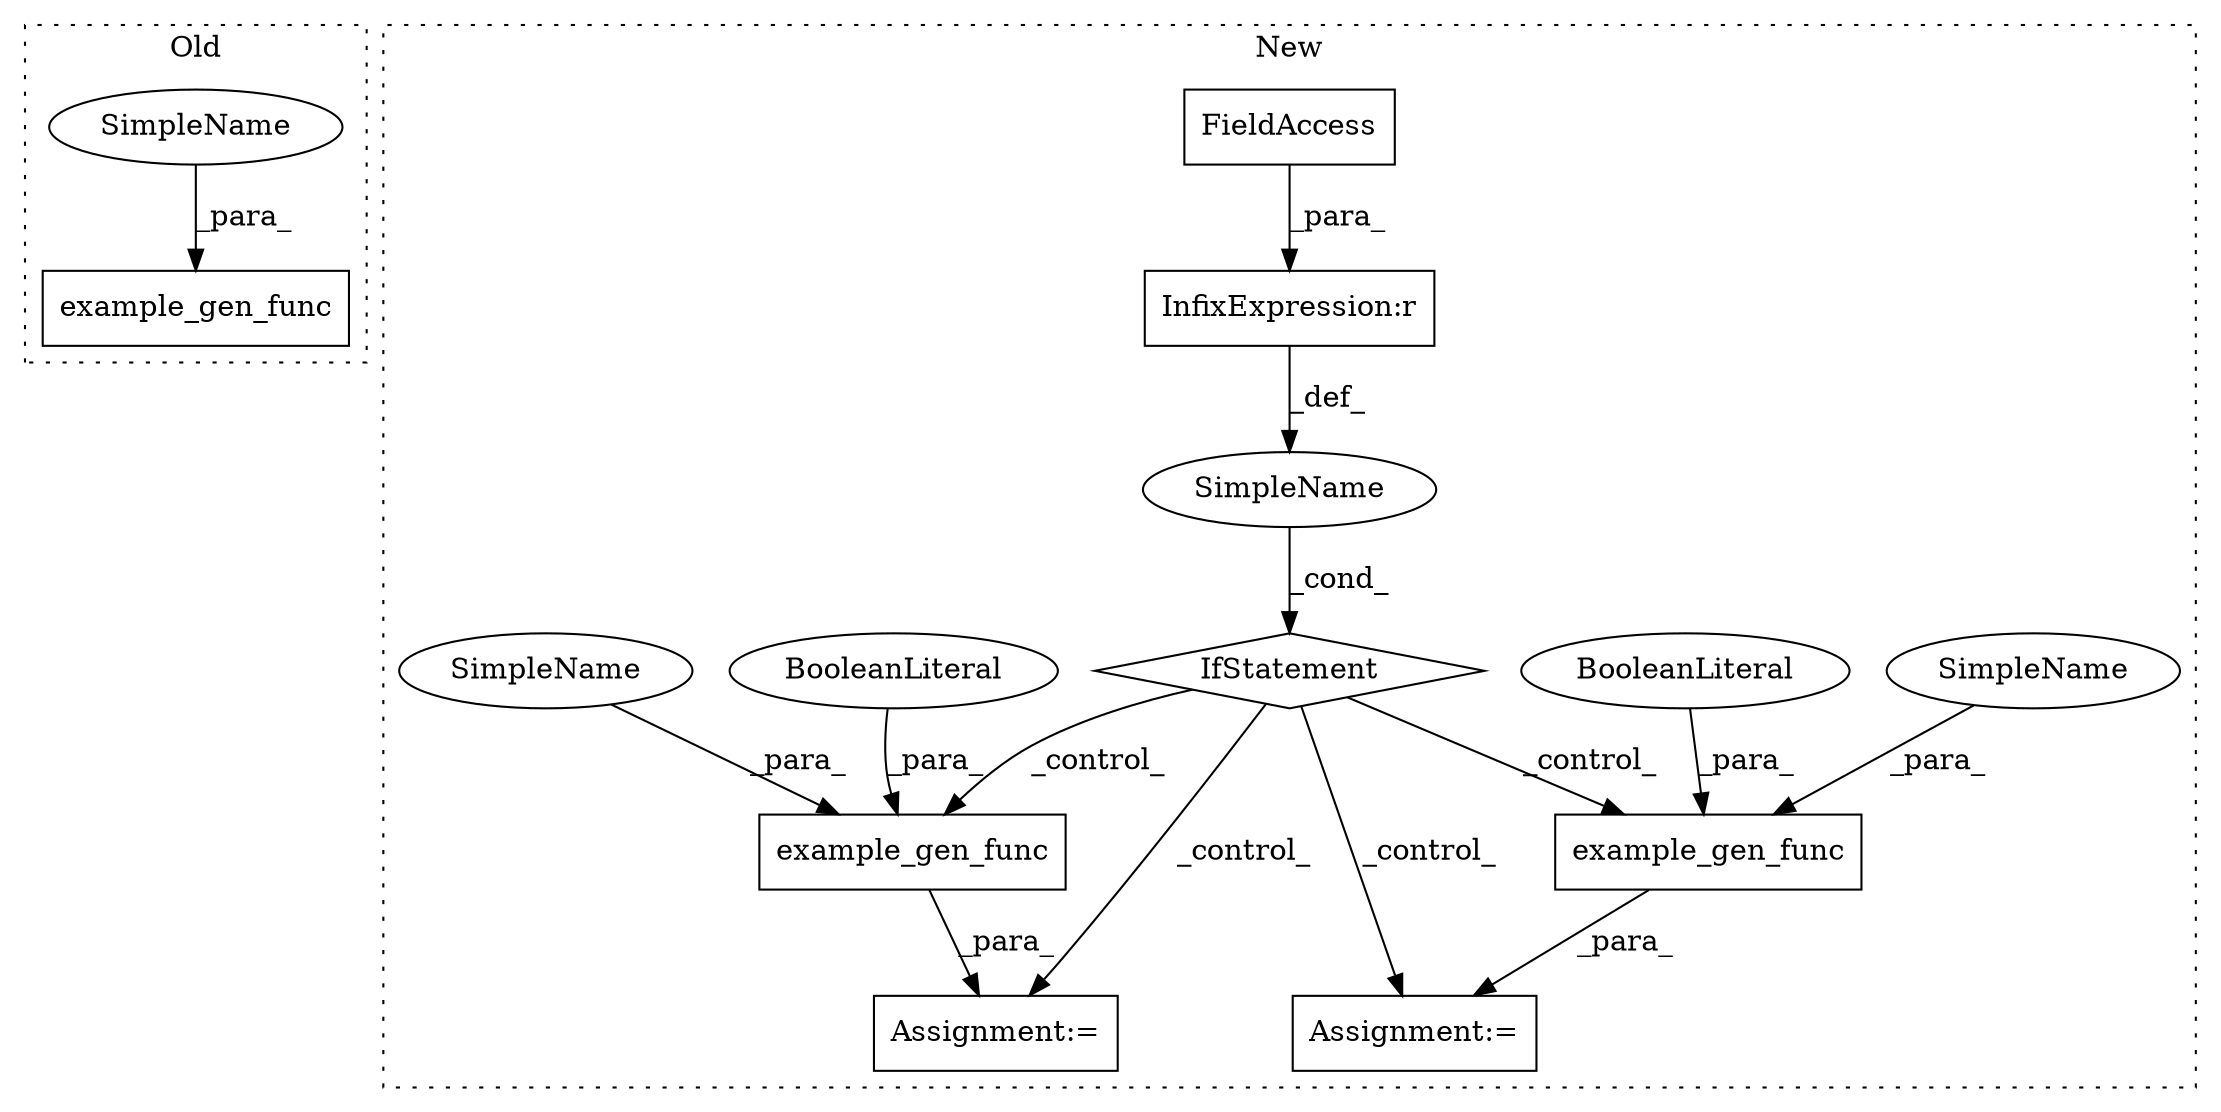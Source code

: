 digraph G {
subgraph cluster0 {
1 [label="example_gen_func" a="32" s="1138,1175" l="17,1" shape="box"];
12 [label="SimpleName" a="42" s="1155" l="4" shape="ellipse"];
label = "Old";
style="dotted";
}
subgraph cluster1 {
2 [label="example_gen_func" a="32" s="1199,1235" l="17,1" shape="box"];
3 [label="InfixExpression:r" a="27" s="1159" l="4" shape="box"];
4 [label="example_gen_func" a="32" s="1270,1296" l="17,1" shape="box"];
5 [label="FieldAccess" a="22" s="1163" l="14" shape="box"];
6 [label="BooleanLiteral" a="9" s="1221" l="4" shape="ellipse"];
7 [label="IfStatement" a="25" s="1139,1177" l="4,2" shape="diamond"];
8 [label="BooleanLiteral" a="9" s="1292" l="4" shape="ellipse"];
9 [label="SimpleName" a="42" s="" l="" shape="ellipse"];
10 [label="Assignment:=" a="7" s="1198" l="1" shape="box"];
11 [label="Assignment:=" a="7" s="1269" l="1" shape="box"];
13 [label="SimpleName" a="42" s="1287" l="4" shape="ellipse"];
14 [label="SimpleName" a="42" s="1216" l="4" shape="ellipse"];
label = "New";
style="dotted";
}
2 -> 10 [label="_para_"];
3 -> 9 [label="_def_"];
4 -> 11 [label="_para_"];
5 -> 3 [label="_para_"];
6 -> 2 [label="_para_"];
7 -> 4 [label="_control_"];
7 -> 2 [label="_control_"];
7 -> 11 [label="_control_"];
7 -> 10 [label="_control_"];
8 -> 4 [label="_para_"];
9 -> 7 [label="_cond_"];
12 -> 1 [label="_para_"];
13 -> 4 [label="_para_"];
14 -> 2 [label="_para_"];
}